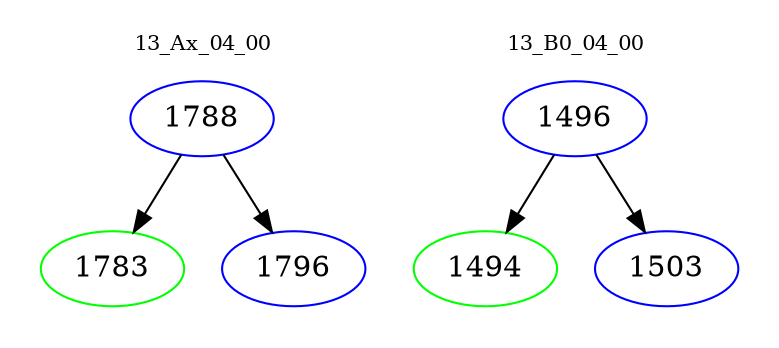 digraph{
subgraph cluster_0 {
color = white
label = "13_Ax_04_00";
fontsize=10;
T0_1788 [label="1788", color="blue"]
T0_1788 -> T0_1783 [color="black"]
T0_1783 [label="1783", color="green"]
T0_1788 -> T0_1796 [color="black"]
T0_1796 [label="1796", color="blue"]
}
subgraph cluster_1 {
color = white
label = "13_B0_04_00";
fontsize=10;
T1_1496 [label="1496", color="blue"]
T1_1496 -> T1_1494 [color="black"]
T1_1494 [label="1494", color="green"]
T1_1496 -> T1_1503 [color="black"]
T1_1503 [label="1503", color="blue"]
}
}
